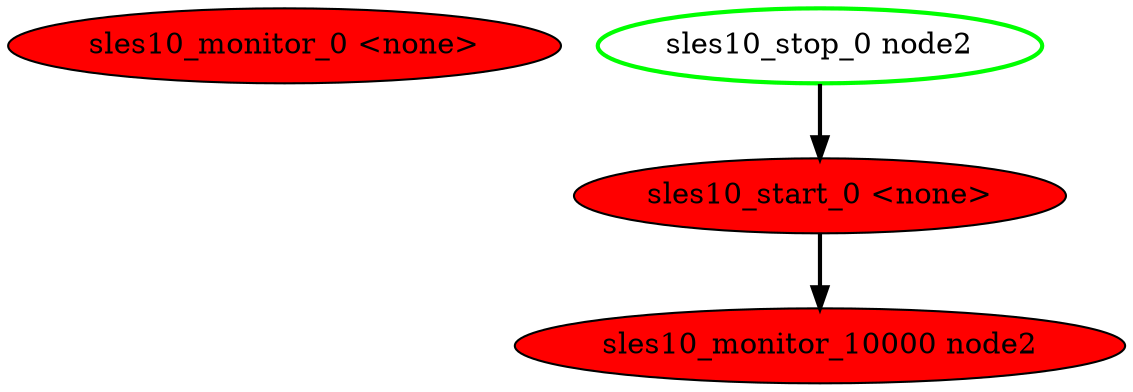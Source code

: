  digraph "g" {
"sles10_monitor_0 <none>" [ style=filled color="black" fontcolor="black"  fillcolor=red]
"sles10_monitor_10000 node2" [ style=filled color="black" fontcolor="black"  fillcolor=red]
"sles10_start_0 <none>" -> "sles10_monitor_10000 node2" [ style = bold]
"sles10_start_0 <none>" [ style=filled color="black" fontcolor="black"  fillcolor=red]
"sles10_stop_0 node2" -> "sles10_start_0 <none>" [ style = bold]
"sles10_stop_0 node2" [ style=bold color="green" fontcolor="black"  ]
}
